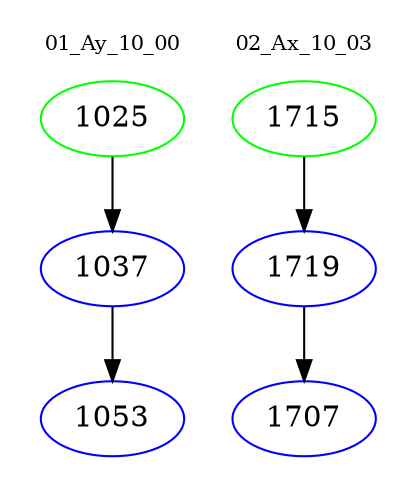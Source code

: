 digraph{
subgraph cluster_0 {
color = white
label = "01_Ay_10_00";
fontsize=10;
T0_1025 [label="1025", color="green"]
T0_1025 -> T0_1037 [color="black"]
T0_1037 [label="1037", color="blue"]
T0_1037 -> T0_1053 [color="black"]
T0_1053 [label="1053", color="blue"]
}
subgraph cluster_1 {
color = white
label = "02_Ax_10_03";
fontsize=10;
T1_1715 [label="1715", color="green"]
T1_1715 -> T1_1719 [color="black"]
T1_1719 [label="1719", color="blue"]
T1_1719 -> T1_1707 [color="black"]
T1_1707 [label="1707", color="blue"]
}
}
